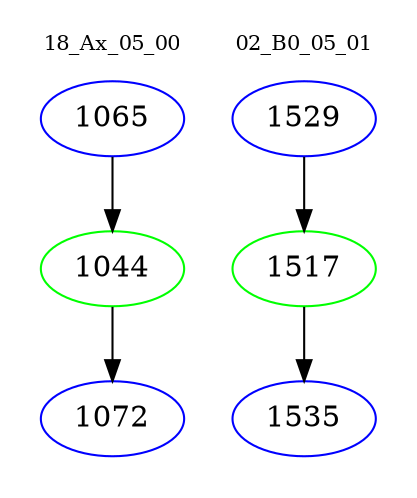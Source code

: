 digraph{
subgraph cluster_0 {
color = white
label = "18_Ax_05_00";
fontsize=10;
T0_1065 [label="1065", color="blue"]
T0_1065 -> T0_1044 [color="black"]
T0_1044 [label="1044", color="green"]
T0_1044 -> T0_1072 [color="black"]
T0_1072 [label="1072", color="blue"]
}
subgraph cluster_1 {
color = white
label = "02_B0_05_01";
fontsize=10;
T1_1529 [label="1529", color="blue"]
T1_1529 -> T1_1517 [color="black"]
T1_1517 [label="1517", color="green"]
T1_1517 -> T1_1535 [color="black"]
T1_1535 [label="1535", color="blue"]
}
}
